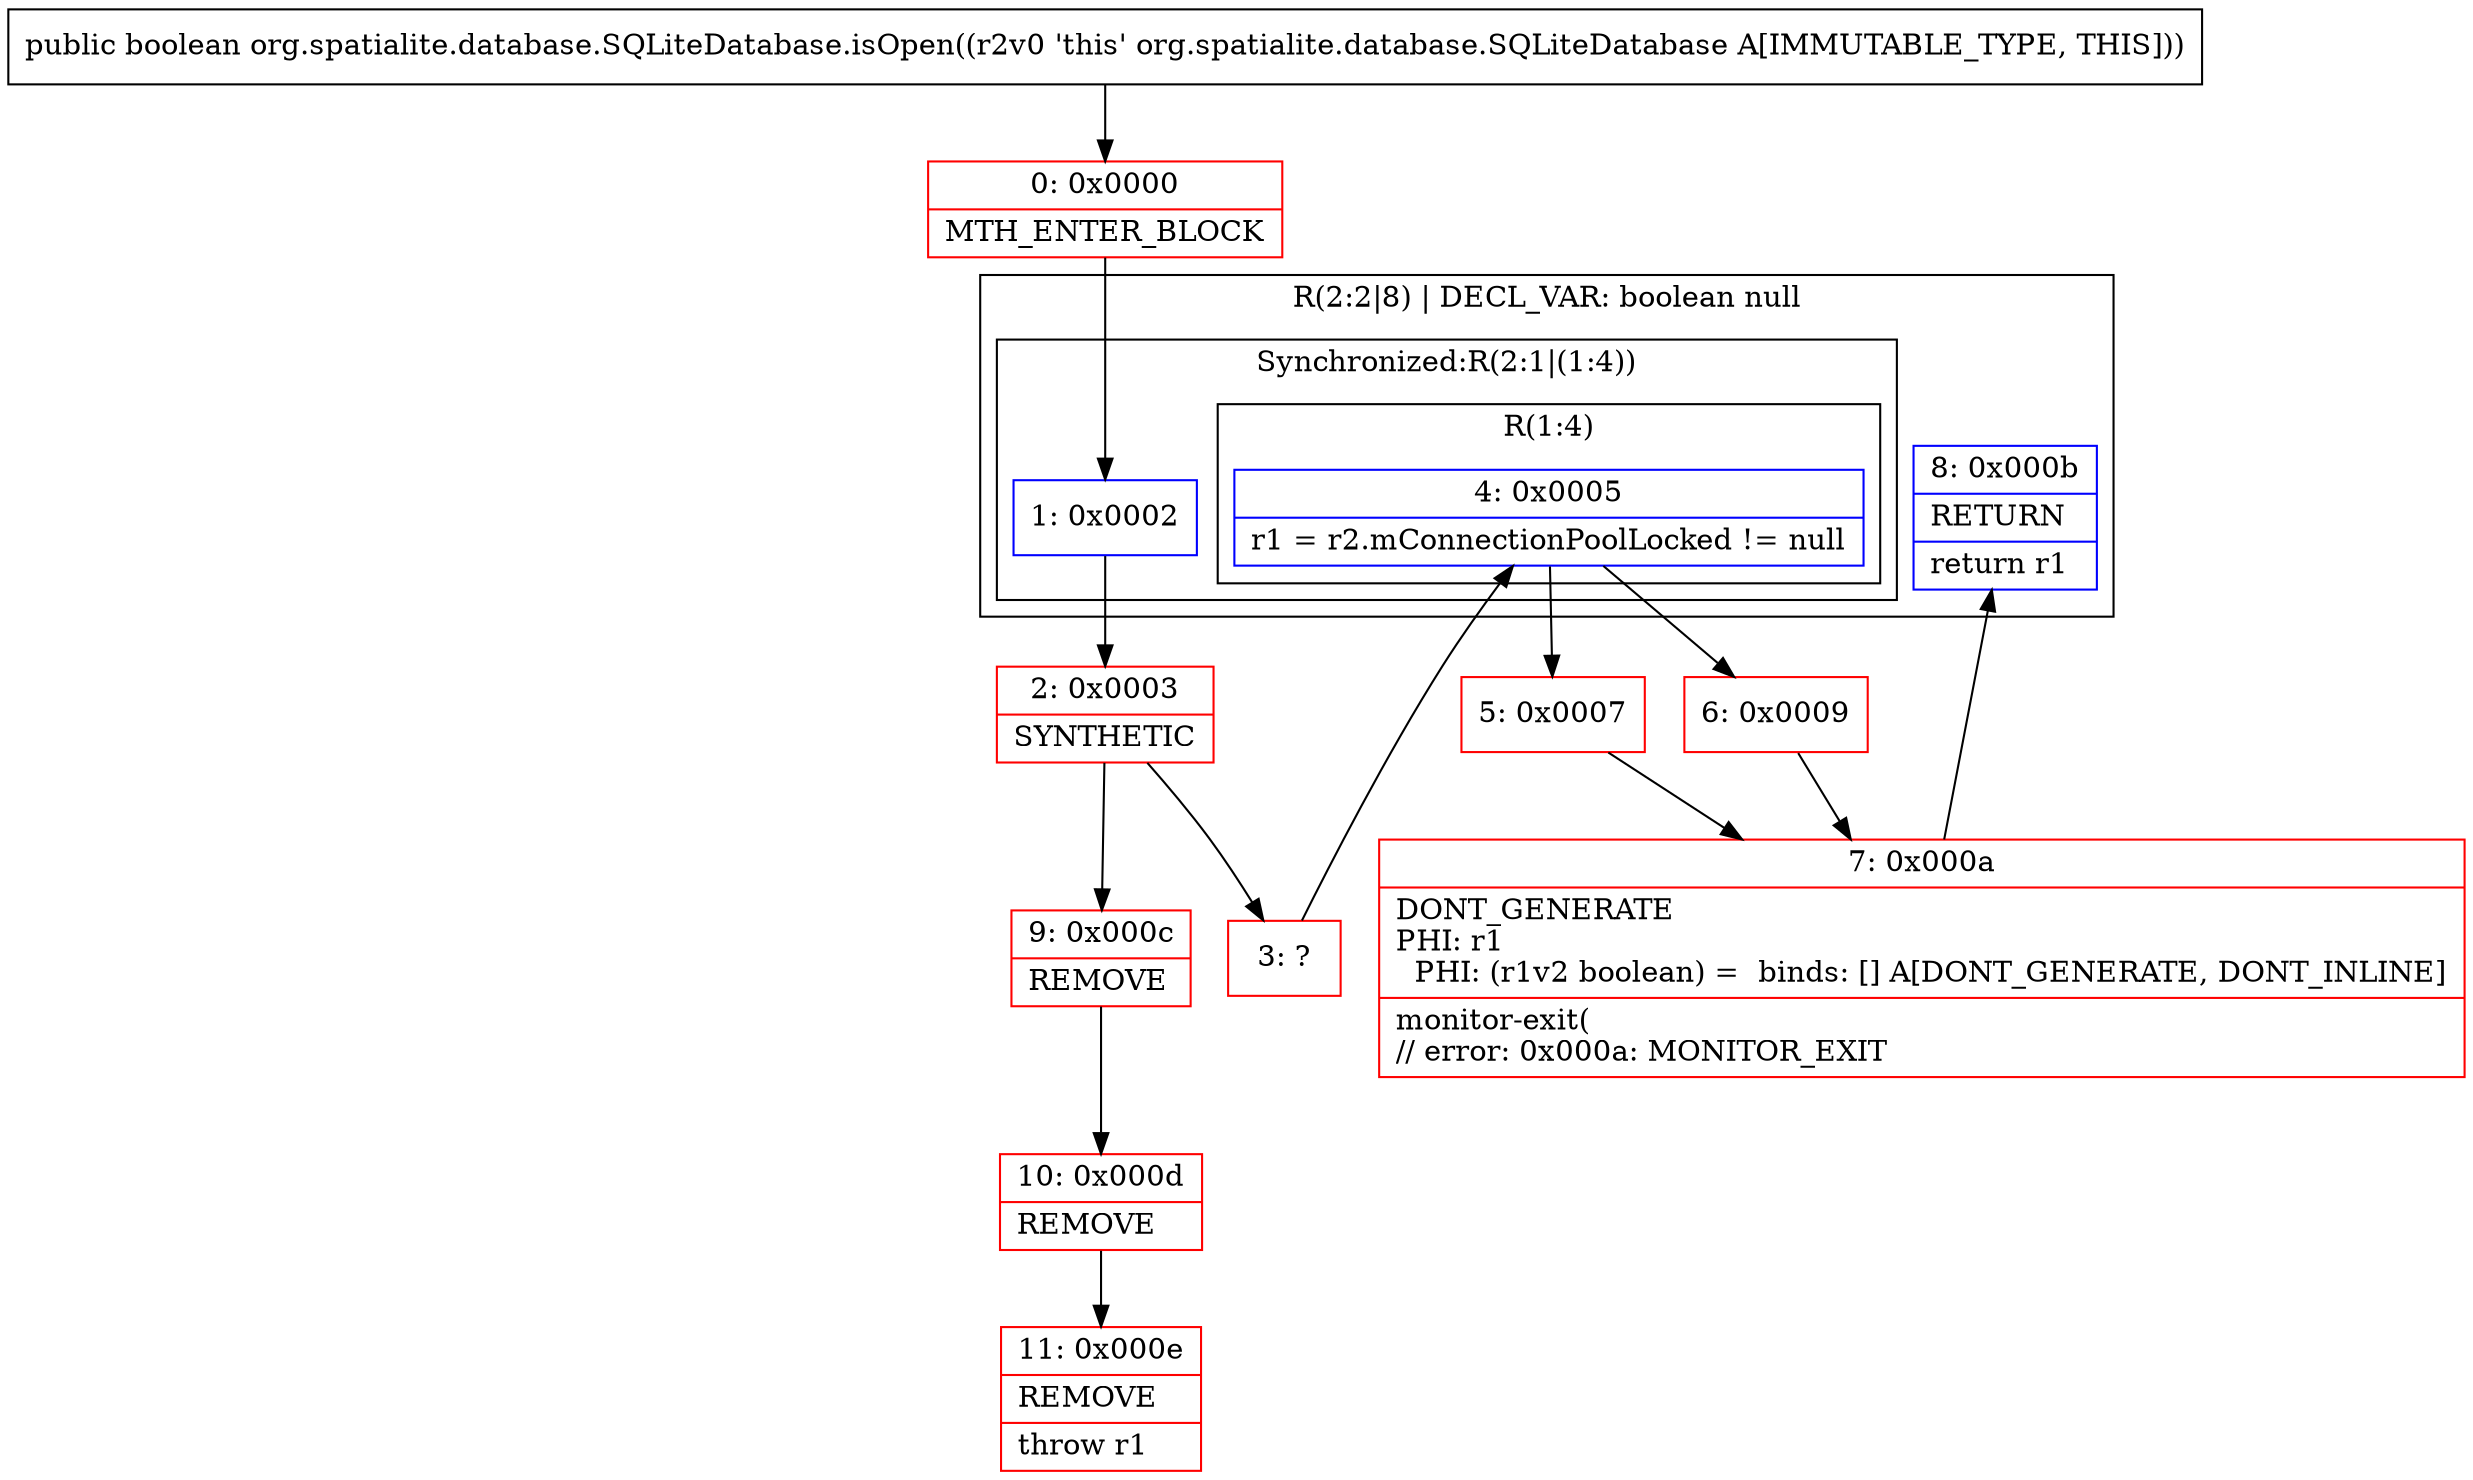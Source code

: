 digraph "CFG fororg.spatialite.database.SQLiteDatabase.isOpen()Z" {
subgraph cluster_Region_1606731689 {
label = "R(2:2|8) | DECL_VAR: boolean null\l";
node [shape=record,color=blue];
subgraph cluster_SynchronizedRegion_1741647113 {
label = "Synchronized:R(2:1|(1:4))";
node [shape=record,color=blue];
Node_1 [shape=record,label="{1\:\ 0x0002}"];
subgraph cluster_Region_1211955337 {
label = "R(1:4)";
node [shape=record,color=blue];
Node_4 [shape=record,label="{4\:\ 0x0005|r1 = r2.mConnectionPoolLocked != null\l}"];
}
}
Node_8 [shape=record,label="{8\:\ 0x000b|RETURN\l|return r1\l}"];
}
Node_0 [shape=record,color=red,label="{0\:\ 0x0000|MTH_ENTER_BLOCK\l}"];
Node_2 [shape=record,color=red,label="{2\:\ 0x0003|SYNTHETIC\l}"];
Node_3 [shape=record,color=red,label="{3\:\ ?}"];
Node_5 [shape=record,color=red,label="{5\:\ 0x0007}"];
Node_6 [shape=record,color=red,label="{6\:\ 0x0009}"];
Node_7 [shape=record,color=red,label="{7\:\ 0x000a|DONT_GENERATE\lPHI: r1 \l  PHI: (r1v2 boolean) =  binds: [] A[DONT_GENERATE, DONT_INLINE]\l|monitor\-exit(\l\/\/ error: 0x000a: MONITOR_EXIT  \l}"];
Node_9 [shape=record,color=red,label="{9\:\ 0x000c|REMOVE\l}"];
Node_10 [shape=record,color=red,label="{10\:\ 0x000d|REMOVE\l}"];
Node_11 [shape=record,color=red,label="{11\:\ 0x000e|REMOVE\l|throw r1\l}"];
MethodNode[shape=record,label="{public boolean org.spatialite.database.SQLiteDatabase.isOpen((r2v0 'this' org.spatialite.database.SQLiteDatabase A[IMMUTABLE_TYPE, THIS])) }"];
MethodNode -> Node_0;
Node_1 -> Node_2;
Node_4 -> Node_5;
Node_4 -> Node_6;
Node_0 -> Node_1;
Node_2 -> Node_3;
Node_2 -> Node_9;
Node_3 -> Node_4;
Node_5 -> Node_7;
Node_6 -> Node_7;
Node_7 -> Node_8;
Node_9 -> Node_10;
Node_10 -> Node_11;
}

